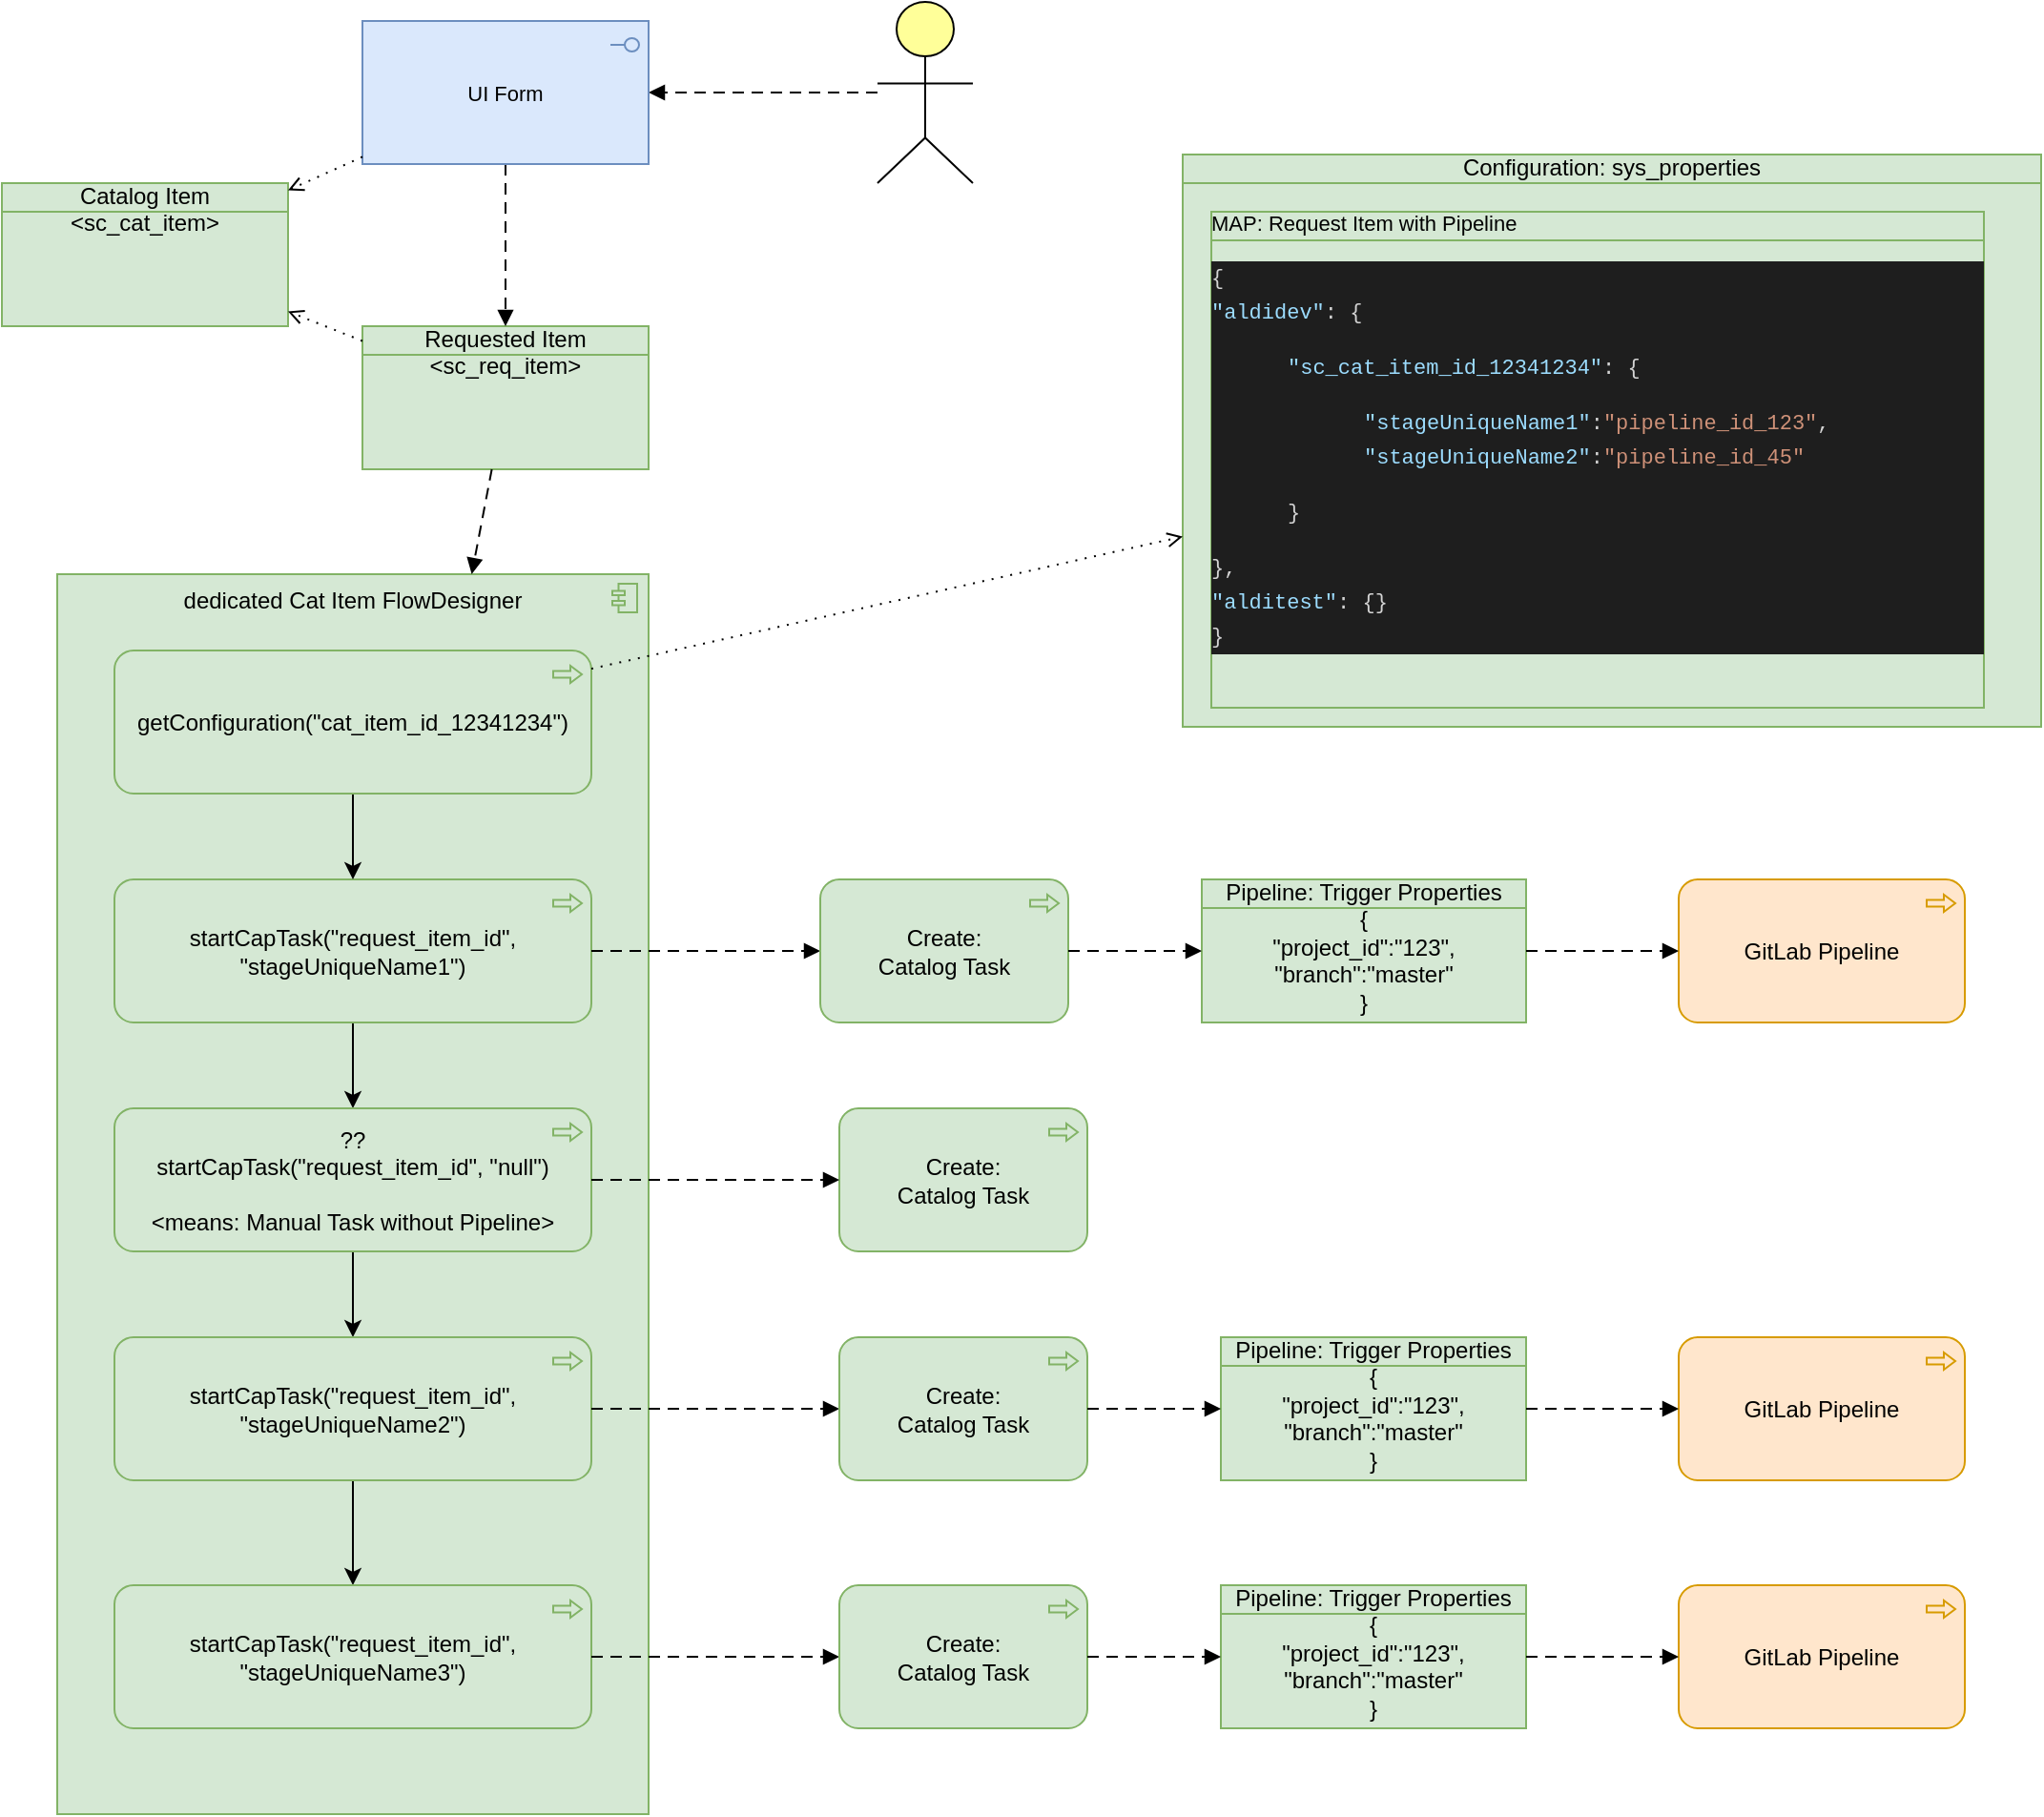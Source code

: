 <mxfile version="17.4.0" type="github">
  <diagram id="wmI7wNSezniwaIVf_9G3" name="Page-1">
    <mxGraphModel dx="1485" dy="1166" grid="1" gridSize="10" guides="1" tooltips="1" connect="1" arrows="1" fold="1" page="1" pageScale="1" pageWidth="1169" pageHeight="827" math="0" shadow="0">
      <root>
        <mxCell id="0" />
        <mxCell id="1" parent="0" />
        <mxCell id="qgC_dDuxxNJc28VRqnJa-1" value="dedicated Cat Item FlowDesigner" style="html=1;outlineConnect=0;whiteSpace=wrap;fillColor=#d5e8d4;shape=mxgraph.archimate3.application;appType=comp;archiType=square;verticalAlign=top;strokeColor=#82b366;" parent="1" vertex="1">
          <mxGeometry x="70" y="310" width="310" height="650" as="geometry" />
        </mxCell>
        <mxCell id="qgC_dDuxxNJc28VRqnJa-2" value="Requested Item &amp;lt;sc_req_item&amp;gt;" style="html=1;outlineConnect=0;whiteSpace=wrap;fillColor=#d5e8d4;shape=mxgraph.archimate3.businessObject;overflow=fill;strokeColor=#82b366;" parent="1" vertex="1">
          <mxGeometry x="230" y="180" width="150" height="75" as="geometry" />
        </mxCell>
        <mxCell id="qgC_dDuxxNJc28VRqnJa-7" value="" style="html=1;endArrow=block;dashed=1;elbow=vertical;endFill=1;dashPattern=6 4;rounded=0;" parent="1" source="qgC_dDuxxNJc28VRqnJa-2" target="qgC_dDuxxNJc28VRqnJa-1" edge="1">
          <mxGeometry width="160" relative="1" as="geometry">
            <mxPoint x="680" y="680" as="sourcePoint" />
            <mxPoint x="840" y="680" as="targetPoint" />
          </mxGeometry>
        </mxCell>
        <mxCell id="UmdhXk7E8YB4AxPKvRHx-3" value="Configuration: sys_properties" style="html=1;outlineConnect=0;whiteSpace=wrap;fillColor=#d5e8d4;shape=mxgraph.archimate3.businessObject;overflow=fill;strokeColor=#82b366;" vertex="1" parent="1">
          <mxGeometry x="660" y="90" width="450" height="300" as="geometry" />
        </mxCell>
        <mxCell id="UmdhXk7E8YB4AxPKvRHx-4" value="&lt;div style=&quot;font-size: 11px&quot;&gt;&lt;font style=&quot;font-size: 11px&quot;&gt;MAP: Request Item with Pipeline&lt;br&gt;&lt;/font&gt;&lt;/div&gt;&lt;div style=&quot;font-size: 11px&quot;&gt;&lt;font style=&quot;font-size: 11px&quot;&gt;&lt;br&gt;&lt;/font&gt;&lt;/div&gt;&lt;div style=&quot;color: rgb(212 , 212 , 212) ; background-color: rgb(30 , 30 , 30) ; font-family: &amp;#34;menlo&amp;#34; , &amp;#34;monaco&amp;#34; , &amp;#34;courier new&amp;#34; , monospace ; font-weight: normal ; font-size: 11px ; line-height: 18px&quot;&gt;&lt;div&gt;&lt;font style=&quot;font-size: 11px&quot;&gt;&lt;span style=&quot;color: #d4d4d4&quot;&gt;{&lt;/span&gt;&lt;/font&gt;&lt;/div&gt;&lt;div&gt;&lt;font style=&quot;font-size: 11px&quot;&gt;&lt;span style=&quot;color: #d4d4d4&quot;&gt;    &lt;/span&gt;&lt;span style=&quot;color: #9cdcfe&quot;&gt;&quot;aldidev&quot;&lt;/span&gt;&lt;span style=&quot;color: #d4d4d4&quot;&gt;: {&lt;/span&gt;&lt;/font&gt;&lt;/div&gt;&lt;blockquote&gt;&lt;div&gt;&lt;font style=&quot;font-size: 11px&quot;&gt;&lt;span style=&quot;color: #d4d4d4&quot;&gt;        &lt;/span&gt;&lt;span style=&quot;color: #9cdcfe&quot;&gt;&quot;sc_cat_item_id_12341234&quot;&lt;/span&gt;&lt;span style=&quot;color: #d4d4d4&quot;&gt;: {&lt;/span&gt;&lt;/font&gt;&lt;/div&gt;&lt;blockquote&gt;&lt;div&gt;&lt;font style=&quot;font-size: 11px&quot;&gt;&lt;span style=&quot;color: #d4d4d4&quot;&gt;            &lt;/span&gt;&lt;span style=&quot;color: #9cdcfe&quot;&gt;&quot;stageUniqueName1&quot;&lt;/span&gt;&lt;span style=&quot;color: #d4d4d4&quot;&gt;:&lt;/span&gt;&lt;span style=&quot;color: #ce9178&quot;&gt;&quot;pipeline_id_123&quot;&lt;/span&gt;&lt;span style=&quot;color: #d4d4d4&quot;&gt;,&lt;/span&gt;&lt;/font&gt;&lt;/div&gt;&lt;div&gt;&lt;font style=&quot;font-size: 11px&quot;&gt;&lt;span style=&quot;color: #d4d4d4&quot;&gt;            &lt;/span&gt;&lt;span style=&quot;color: #9cdcfe&quot;&gt;&quot;stageUniqueName2&quot;&lt;/span&gt;&lt;span style=&quot;color: #d4d4d4&quot;&gt;:&lt;/span&gt;&lt;span style=&quot;color: #ce9178&quot;&gt;&quot;pipeline_id_45&quot;&lt;/span&gt;&lt;/font&gt;&lt;/div&gt;&lt;/blockquote&gt;&lt;div&gt;&lt;font style=&quot;font-size: 11px&quot;&gt;&lt;span style=&quot;color: #d4d4d4&quot;&gt;        }&lt;/span&gt;&lt;/font&gt;&lt;/div&gt;&lt;/blockquote&gt;&lt;div&gt;&lt;font style=&quot;font-size: 11px&quot;&gt;&lt;span style=&quot;color: #d4d4d4&quot;&gt;    },&lt;/span&gt;&lt;/font&gt;&lt;/div&gt;&lt;div&gt;&lt;font style=&quot;font-size: 11px&quot;&gt;&lt;span style=&quot;color: #d4d4d4&quot;&gt;    &lt;/span&gt;&lt;span style=&quot;color: #9cdcfe&quot;&gt;&quot;alditest&quot;&lt;/span&gt;&lt;span style=&quot;color: #d4d4d4&quot;&gt;: {}&lt;/span&gt;&lt;/font&gt;&lt;/div&gt;&lt;div&gt;&lt;font style=&quot;font-size: 11px&quot;&gt;&lt;span style=&quot;color: #d4d4d4&quot;&gt;}&lt;/span&gt;&lt;/font&gt;&lt;/div&gt;&lt;/div&gt;" style="html=1;outlineConnect=0;fillColor=#d5e8d4;shape=mxgraph.archimate3.businessObject;overflow=fill;strokeColor=#82b366;whiteSpace=wrap;align=left;" vertex="1" parent="1">
          <mxGeometry x="675" y="120" width="405" height="260" as="geometry" />
        </mxCell>
        <mxCell id="UmdhXk7E8YB4AxPKvRHx-5" value="&lt;div&gt;Pipeline: Trigger Properties &lt;br&gt;&lt;/div&gt;&lt;div&gt;{&lt;/div&gt;&lt;div&gt;&quot;project_id&quot;:&quot;123&quot;,&lt;/div&gt;&lt;div&gt;&quot;branch&quot;:&quot;master&quot;&lt;br&gt;&lt;/div&gt;&lt;div&gt;}&lt;br&gt;&lt;/div&gt;" style="html=1;outlineConnect=0;whiteSpace=wrap;fillColor=#d5e8d4;shape=mxgraph.archimate3.businessObject;overflow=fill;strokeColor=#82b366;" vertex="1" parent="1">
          <mxGeometry x="670" y="470" width="170" height="75" as="geometry" />
        </mxCell>
        <mxCell id="UmdhXk7E8YB4AxPKvRHx-10" value="" style="edgeStyle=orthogonalEdgeStyle;rounded=0;orthogonalLoop=1;jettySize=auto;html=1;" edge="1" parent="1" source="UmdhXk7E8YB4AxPKvRHx-6" target="UmdhXk7E8YB4AxPKvRHx-7">
          <mxGeometry relative="1" as="geometry" />
        </mxCell>
        <mxCell id="UmdhXk7E8YB4AxPKvRHx-6" value="startCapTask(&quot;request_item_id&quot;, &quot;stageUniqueName1&quot;)" style="html=1;outlineConnect=0;whiteSpace=wrap;fillColor=#d5e8d4;shape=mxgraph.archimate3.application;appType=proc;archiType=rounded;strokeColor=#82b366;" vertex="1" parent="1">
          <mxGeometry x="100" y="470" width="250" height="75" as="geometry" />
        </mxCell>
        <mxCell id="UmdhXk7E8YB4AxPKvRHx-11" value="" style="edgeStyle=orthogonalEdgeStyle;rounded=0;orthogonalLoop=1;jettySize=auto;html=1;" edge="1" parent="1" source="UmdhXk7E8YB4AxPKvRHx-7" target="UmdhXk7E8YB4AxPKvRHx-8">
          <mxGeometry relative="1" as="geometry" />
        </mxCell>
        <mxCell id="UmdhXk7E8YB4AxPKvRHx-7" value="??&lt;div&gt;startCapTask(&quot;request_item_id&quot;, &quot;null&quot;)&lt;/div&gt;&lt;div&gt;&lt;br&gt;&lt;/div&gt;&lt;div&gt;&amp;lt;means: Manual Task without Pipeline&amp;gt;&lt;br&gt;&lt;/div&gt;" style="html=1;outlineConnect=0;whiteSpace=wrap;fillColor=#d5e8d4;shape=mxgraph.archimate3.application;appType=proc;archiType=rounded;strokeColor=#82b366;" vertex="1" parent="1">
          <mxGeometry x="100" y="590" width="250" height="75" as="geometry" />
        </mxCell>
        <mxCell id="UmdhXk7E8YB4AxPKvRHx-12" value="" style="edgeStyle=orthogonalEdgeStyle;rounded=0;orthogonalLoop=1;jettySize=auto;html=1;" edge="1" parent="1" source="UmdhXk7E8YB4AxPKvRHx-8" target="UmdhXk7E8YB4AxPKvRHx-9">
          <mxGeometry relative="1" as="geometry" />
        </mxCell>
        <mxCell id="UmdhXk7E8YB4AxPKvRHx-8" value="startCapTask(&quot;request_item_id&quot;, &quot;stageUniqueName2&quot;)" style="html=1;outlineConnect=0;whiteSpace=wrap;fillColor=#d5e8d4;shape=mxgraph.archimate3.application;appType=proc;archiType=rounded;strokeColor=#82b366;" vertex="1" parent="1">
          <mxGeometry x="100" y="710" width="250" height="75" as="geometry" />
        </mxCell>
        <mxCell id="UmdhXk7E8YB4AxPKvRHx-9" value="startCapTask(&quot;request_item_id&quot;, &quot;stageUniqueName3&quot;)" style="html=1;outlineConnect=0;whiteSpace=wrap;fillColor=#d5e8d4;shape=mxgraph.archimate3.application;appType=proc;archiType=rounded;strokeColor=#82b366;" vertex="1" parent="1">
          <mxGeometry x="100" y="840" width="250" height="75" as="geometry" />
        </mxCell>
        <mxCell id="UmdhXk7E8YB4AxPKvRHx-13" value="&lt;div&gt;Catalog Item &lt;br&gt;&lt;/div&gt;&lt;div&gt;&amp;lt;sc_cat_item&amp;gt;&lt;/div&gt;" style="html=1;outlineConnect=0;whiteSpace=wrap;fillColor=#d5e8d4;shape=mxgraph.archimate3.businessObject;overflow=fill;strokeColor=#82b366;" vertex="1" parent="1">
          <mxGeometry x="41" y="105" width="150" height="75" as="geometry" />
        </mxCell>
        <mxCell id="UmdhXk7E8YB4AxPKvRHx-14" value="" style="html=1;outlineConnect=0;whiteSpace=wrap;fillColor=#ffff99;verticalLabelPosition=bottom;verticalAlign=top;align=center;shape=mxgraph.archimate3.actor;" vertex="1" parent="1">
          <mxGeometry x="500" y="10" width="50" height="95" as="geometry" />
        </mxCell>
        <mxCell id="UmdhXk7E8YB4AxPKvRHx-15" value="" style="html=1;endArrow=block;dashed=1;elbow=vertical;endFill=1;dashPattern=6 4;rounded=0;" edge="1" parent="1" source="UmdhXk7E8YB4AxPKvRHx-14" target="UmdhXk7E8YB4AxPKvRHx-21">
          <mxGeometry width="160" relative="1" as="geometry">
            <mxPoint x="410" y="261.953" as="sourcePoint" />
            <mxPoint x="590" y="296.641" as="targetPoint" />
          </mxGeometry>
        </mxCell>
        <mxCell id="UmdhXk7E8YB4AxPKvRHx-16" value="" style="html=1;endArrow=block;dashed=1;elbow=vertical;endFill=1;dashPattern=6 4;rounded=0;" edge="1" parent="1" source="UmdhXk7E8YB4AxPKvRHx-21" target="qgC_dDuxxNJc28VRqnJa-2">
          <mxGeometry width="160" relative="1" as="geometry">
            <mxPoint x="380" y="271.953" as="sourcePoint" />
            <mxPoint x="560" y="306.641" as="targetPoint" />
          </mxGeometry>
        </mxCell>
        <mxCell id="UmdhXk7E8YB4AxPKvRHx-24" value="" style="edgeStyle=none;rounded=0;orthogonalLoop=1;jettySize=auto;html=1;fontSize=11;" edge="1" parent="1" source="UmdhXk7E8YB4AxPKvRHx-17" target="UmdhXk7E8YB4AxPKvRHx-6">
          <mxGeometry relative="1" as="geometry" />
        </mxCell>
        <mxCell id="UmdhXk7E8YB4AxPKvRHx-17" value="getConfiguration(&quot;cat_item_id_12341234&quot;)" style="html=1;outlineConnect=0;whiteSpace=wrap;fillColor=#d5e8d4;shape=mxgraph.archimate3.application;appType=proc;archiType=rounded;strokeColor=#82b366;" vertex="1" parent="1">
          <mxGeometry x="100" y="350" width="250" height="75" as="geometry" />
        </mxCell>
        <mxCell id="UmdhXk7E8YB4AxPKvRHx-18" value="GitLab Pipeline" style="html=1;outlineConnect=0;whiteSpace=wrap;fillColor=#ffe6cc;shape=mxgraph.archimate3.application;appType=proc;archiType=rounded;strokeColor=#d79b00;" vertex="1" parent="1">
          <mxGeometry x="920" y="470" width="150" height="75" as="geometry" />
        </mxCell>
        <mxCell id="UmdhXk7E8YB4AxPKvRHx-19" value="" style="html=1;endArrow=block;dashed=1;elbow=vertical;endFill=1;dashPattern=6 4;rounded=0;entryX=0;entryY=0.5;entryDx=0;entryDy=0;entryPerimeter=0;" edge="1" parent="1" source="UmdhXk7E8YB4AxPKvRHx-6" target="UmdhXk7E8YB4AxPKvRHx-34">
          <mxGeometry width="160" relative="1" as="geometry">
            <mxPoint x="360" y="385.108" as="sourcePoint" />
            <mxPoint x="590" y="362.306" as="targetPoint" />
          </mxGeometry>
        </mxCell>
        <mxCell id="UmdhXk7E8YB4AxPKvRHx-20" value="" style="html=1;endArrow=block;dashed=1;elbow=vertical;endFill=1;dashPattern=6 4;rounded=0;" edge="1" parent="1" source="UmdhXk7E8YB4AxPKvRHx-5" target="UmdhXk7E8YB4AxPKvRHx-18">
          <mxGeometry width="160" relative="1" as="geometry">
            <mxPoint x="560" y="330.108" as="sourcePoint" />
            <mxPoint x="790" y="307.306" as="targetPoint" />
          </mxGeometry>
        </mxCell>
        <mxCell id="UmdhXk7E8YB4AxPKvRHx-21" value="UI Form" style="html=1;outlineConnect=0;whiteSpace=wrap;fillColor=#dae8fc;shape=mxgraph.archimate3.application;appType=interface;archiType=square;fontSize=11;strokeColor=#6c8ebf;" vertex="1" parent="1">
          <mxGeometry x="230" y="20" width="150" height="75" as="geometry" />
        </mxCell>
        <mxCell id="UmdhXk7E8YB4AxPKvRHx-22" value="" style="html=1;endArrow=open;elbow=vertical;endFill=0;dashed=1;dashPattern=1 4;rounded=0;fontSize=11;" edge="1" parent="1" source="UmdhXk7E8YB4AxPKvRHx-21" target="UmdhXk7E8YB4AxPKvRHx-13">
          <mxGeometry width="160" relative="1" as="geometry">
            <mxPoint x="381" y="145" as="sourcePoint" />
            <mxPoint x="541" y="145" as="targetPoint" />
          </mxGeometry>
        </mxCell>
        <mxCell id="UmdhXk7E8YB4AxPKvRHx-23" value="" style="html=1;endArrow=open;elbow=vertical;endFill=0;dashed=1;dashPattern=1 4;rounded=0;fontSize=11;" edge="1" parent="1" source="qgC_dDuxxNJc28VRqnJa-2" target="UmdhXk7E8YB4AxPKvRHx-13">
          <mxGeometry width="160" relative="1" as="geometry">
            <mxPoint x="251" y="135" as="sourcePoint" />
            <mxPoint x="201" y="135" as="targetPoint" />
          </mxGeometry>
        </mxCell>
        <mxCell id="UmdhXk7E8YB4AxPKvRHx-25" value="" style="html=1;endArrow=open;elbow=vertical;endFill=0;dashed=1;dashPattern=1 4;rounded=0;fontSize=11;" edge="1" parent="1" source="UmdhXk7E8YB4AxPKvRHx-17" target="UmdhXk7E8YB4AxPKvRHx-3">
          <mxGeometry width="160" relative="1" as="geometry">
            <mxPoint x="269" y="203.77" as="sourcePoint" />
            <mxPoint x="230" y="186.23" as="targetPoint" />
          </mxGeometry>
        </mxCell>
        <mxCell id="UmdhXk7E8YB4AxPKvRHx-32" value="" style="html=1;endArrow=block;dashed=1;elbow=vertical;endFill=1;dashPattern=6 4;rounded=0;" edge="1" parent="1" source="UmdhXk7E8YB4AxPKvRHx-8" target="UmdhXk7E8YB4AxPKvRHx-39">
          <mxGeometry width="160" relative="1" as="geometry">
            <mxPoint x="360" y="540.714" as="sourcePoint" />
            <mxPoint x="480" y="747.5" as="targetPoint" />
          </mxGeometry>
        </mxCell>
        <mxCell id="UmdhXk7E8YB4AxPKvRHx-33" value="" style="html=1;endArrow=block;dashed=1;elbow=vertical;endFill=1;dashPattern=6 4;rounded=0;" edge="1" parent="1" source="UmdhXk7E8YB4AxPKvRHx-9" target="UmdhXk7E8YB4AxPKvRHx-44">
          <mxGeometry width="160" relative="1" as="geometry">
            <mxPoint x="370" y="550.714" as="sourcePoint" />
            <mxPoint x="480" y="877.5" as="targetPoint" />
          </mxGeometry>
        </mxCell>
        <mxCell id="UmdhXk7E8YB4AxPKvRHx-34" value="&lt;div&gt;Create: &lt;br&gt;&lt;/div&gt;&lt;div&gt;Catalog Task&lt;/div&gt;" style="html=1;outlineConnect=0;whiteSpace=wrap;fillColor=#d5e8d4;shape=mxgraph.archimate3.application;appType=proc;archiType=rounded;strokeColor=#82b366;" vertex="1" parent="1">
          <mxGeometry x="470" y="470" width="130" height="75" as="geometry" />
        </mxCell>
        <mxCell id="UmdhXk7E8YB4AxPKvRHx-35" value="" style="html=1;endArrow=block;dashed=1;elbow=vertical;endFill=1;dashPattern=6 4;rounded=0;" edge="1" parent="1" source="UmdhXk7E8YB4AxPKvRHx-34" target="UmdhXk7E8YB4AxPKvRHx-5">
          <mxGeometry width="160" relative="1" as="geometry">
            <mxPoint x="360" y="517.5" as="sourcePoint" />
            <mxPoint x="480" y="517.5" as="targetPoint" />
          </mxGeometry>
        </mxCell>
        <mxCell id="UmdhXk7E8YB4AxPKvRHx-36" value="&lt;div&gt;Pipeline: Trigger Properties &lt;br&gt;&lt;/div&gt;&lt;div&gt;{&lt;/div&gt;&lt;div&gt;&quot;project_id&quot;:&quot;123&quot;,&lt;/div&gt;&lt;div&gt;&quot;branch&quot;:&quot;master&quot;&lt;br&gt;&lt;/div&gt;&lt;div&gt;}&lt;br&gt;&lt;/div&gt;" style="html=1;outlineConnect=0;whiteSpace=wrap;fillColor=#d5e8d4;shape=mxgraph.archimate3.businessObject;overflow=fill;strokeColor=#82b366;" vertex="1" parent="1">
          <mxGeometry x="680" y="710" width="160" height="75" as="geometry" />
        </mxCell>
        <mxCell id="UmdhXk7E8YB4AxPKvRHx-37" value="GitLab Pipeline" style="html=1;outlineConnect=0;whiteSpace=wrap;fillColor=#ffe6cc;shape=mxgraph.archimate3.application;appType=proc;archiType=rounded;strokeColor=#d79b00;" vertex="1" parent="1">
          <mxGeometry x="920" y="710" width="150" height="75" as="geometry" />
        </mxCell>
        <mxCell id="UmdhXk7E8YB4AxPKvRHx-38" value="" style="html=1;endArrow=block;dashed=1;elbow=vertical;endFill=1;dashPattern=6 4;rounded=0;" edge="1" parent="1" source="UmdhXk7E8YB4AxPKvRHx-36" target="UmdhXk7E8YB4AxPKvRHx-37">
          <mxGeometry width="160" relative="1" as="geometry">
            <mxPoint x="570" y="570.108" as="sourcePoint" />
            <mxPoint x="800" y="547.306" as="targetPoint" />
          </mxGeometry>
        </mxCell>
        <mxCell id="UmdhXk7E8YB4AxPKvRHx-39" value="&lt;div&gt;Create: &lt;br&gt;&lt;/div&gt;&lt;div&gt;Catalog Task&lt;/div&gt;" style="html=1;outlineConnect=0;whiteSpace=wrap;fillColor=#d5e8d4;shape=mxgraph.archimate3.application;appType=proc;archiType=rounded;strokeColor=#82b366;" vertex="1" parent="1">
          <mxGeometry x="480" y="710" width="130" height="75" as="geometry" />
        </mxCell>
        <mxCell id="UmdhXk7E8YB4AxPKvRHx-40" value="" style="html=1;endArrow=block;dashed=1;elbow=vertical;endFill=1;dashPattern=6 4;rounded=0;" edge="1" parent="1" source="UmdhXk7E8YB4AxPKvRHx-39" target="UmdhXk7E8YB4AxPKvRHx-36">
          <mxGeometry width="160" relative="1" as="geometry">
            <mxPoint x="370" y="757.5" as="sourcePoint" />
            <mxPoint x="490" y="757.5" as="targetPoint" />
          </mxGeometry>
        </mxCell>
        <mxCell id="UmdhXk7E8YB4AxPKvRHx-41" value="&lt;div&gt;Pipeline: Trigger Properties &lt;br&gt;&lt;/div&gt;&lt;div&gt;{&lt;/div&gt;&lt;div&gt;&quot;project_id&quot;:&quot;123&quot;,&lt;/div&gt;&lt;div&gt;&quot;branch&quot;:&quot;master&quot;&lt;br&gt;&lt;/div&gt;&lt;div&gt;}&lt;br&gt;&lt;/div&gt;" style="html=1;outlineConnect=0;whiteSpace=wrap;fillColor=#d5e8d4;shape=mxgraph.archimate3.businessObject;overflow=fill;strokeColor=#82b366;" vertex="1" parent="1">
          <mxGeometry x="680" y="840" width="160" height="75" as="geometry" />
        </mxCell>
        <mxCell id="UmdhXk7E8YB4AxPKvRHx-42" value="GitLab Pipeline" style="html=1;outlineConnect=0;whiteSpace=wrap;fillColor=#ffe6cc;shape=mxgraph.archimate3.application;appType=proc;archiType=rounded;strokeColor=#d79b00;" vertex="1" parent="1">
          <mxGeometry x="920" y="840" width="150" height="75" as="geometry" />
        </mxCell>
        <mxCell id="UmdhXk7E8YB4AxPKvRHx-43" value="" style="html=1;endArrow=block;dashed=1;elbow=vertical;endFill=1;dashPattern=6 4;rounded=0;" edge="1" parent="1" source="UmdhXk7E8YB4AxPKvRHx-41" target="UmdhXk7E8YB4AxPKvRHx-42">
          <mxGeometry width="160" relative="1" as="geometry">
            <mxPoint x="570" y="700.108" as="sourcePoint" />
            <mxPoint x="800" y="677.306" as="targetPoint" />
          </mxGeometry>
        </mxCell>
        <mxCell id="UmdhXk7E8YB4AxPKvRHx-44" value="&lt;div&gt;Create: &lt;br&gt;&lt;/div&gt;&lt;div&gt;Catalog Task&lt;/div&gt;" style="html=1;outlineConnect=0;whiteSpace=wrap;fillColor=#d5e8d4;shape=mxgraph.archimate3.application;appType=proc;archiType=rounded;strokeColor=#82b366;" vertex="1" parent="1">
          <mxGeometry x="480" y="840" width="130" height="75" as="geometry" />
        </mxCell>
        <mxCell id="UmdhXk7E8YB4AxPKvRHx-45" value="" style="html=1;endArrow=block;dashed=1;elbow=vertical;endFill=1;dashPattern=6 4;rounded=0;" edge="1" parent="1" source="UmdhXk7E8YB4AxPKvRHx-44" target="UmdhXk7E8YB4AxPKvRHx-41">
          <mxGeometry width="160" relative="1" as="geometry">
            <mxPoint x="370" y="887.5" as="sourcePoint" />
            <mxPoint x="490" y="887.5" as="targetPoint" />
          </mxGeometry>
        </mxCell>
        <mxCell id="UmdhXk7E8YB4AxPKvRHx-47" value="&lt;div&gt;Create: &lt;br&gt;&lt;/div&gt;&lt;div&gt;Catalog Task&lt;/div&gt;" style="html=1;outlineConnect=0;whiteSpace=wrap;fillColor=#d5e8d4;shape=mxgraph.archimate3.application;appType=proc;archiType=rounded;strokeColor=#82b366;" vertex="1" parent="1">
          <mxGeometry x="480" y="590" width="130" height="75" as="geometry" />
        </mxCell>
        <mxCell id="UmdhXk7E8YB4AxPKvRHx-48" value="" style="html=1;endArrow=block;dashed=1;elbow=vertical;endFill=1;dashPattern=6 4;rounded=0;" edge="1" parent="1" source="UmdhXk7E8YB4AxPKvRHx-7" target="UmdhXk7E8YB4AxPKvRHx-47">
          <mxGeometry width="160" relative="1" as="geometry">
            <mxPoint x="360" y="517.5" as="sourcePoint" />
            <mxPoint x="480" y="517.5" as="targetPoint" />
          </mxGeometry>
        </mxCell>
      </root>
    </mxGraphModel>
  </diagram>
</mxfile>
